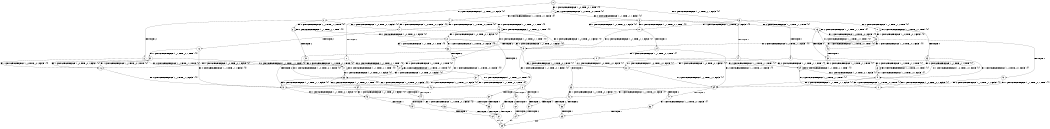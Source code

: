 digraph BCG {
size = "7, 10.5";
center = TRUE;
node [shape = circle];
0 [peripheries = 2];
0 -> 1 [label = "EX !1 !ATOMIC_EXCH_BRANCH (1, +0, TRUE, +0, 1, TRUE) !{0}"];
0 -> 2 [label = "EX !2 !ATOMIC_EXCH_BRANCH (1, +1, TRUE, +1, 1, FALSE) !{0}"];
0 -> 3 [label = "EX !0 !ATOMIC_EXCH_BRANCH (1, +1, TRUE, +1, 1, FALSE) !{0}"];
1 -> 4 [label = "EX !2 !ATOMIC_EXCH_BRANCH (1, +1, TRUE, +1, 1, FALSE) !{0}"];
1 -> 5 [label = "EX !0 !ATOMIC_EXCH_BRANCH (1, +1, TRUE, +1, 1, FALSE) !{0}"];
1 -> 1 [label = "EX !1 !ATOMIC_EXCH_BRANCH (1, +0, TRUE, +0, 1, TRUE) !{0}"];
2 -> 6 [label = "TERMINATE !2"];
2 -> 7 [label = "EX !1 !ATOMIC_EXCH_BRANCH (1, +0, TRUE, +0, 1, FALSE) !{0}"];
2 -> 8 [label = "EX !0 !ATOMIC_EXCH_BRANCH (1, +1, TRUE, +1, 1, TRUE) !{0}"];
3 -> 9 [label = "TERMINATE !0"];
3 -> 10 [label = "EX !1 !ATOMIC_EXCH_BRANCH (1, +0, TRUE, +0, 1, FALSE) !{0}"];
3 -> 11 [label = "EX !2 !ATOMIC_EXCH_BRANCH (1, +1, TRUE, +1, 1, TRUE) !{0}"];
4 -> 12 [label = "TERMINATE !2"];
4 -> 13 [label = "EX !0 !ATOMIC_EXCH_BRANCH (1, +1, TRUE, +1, 1, TRUE) !{0}"];
4 -> 7 [label = "EX !1 !ATOMIC_EXCH_BRANCH (1, +0, TRUE, +0, 1, FALSE) !{0}"];
5 -> 14 [label = "TERMINATE !0"];
5 -> 15 [label = "EX !2 !ATOMIC_EXCH_BRANCH (1, +1, TRUE, +1, 1, TRUE) !{0}"];
5 -> 10 [label = "EX !1 !ATOMIC_EXCH_BRANCH (1, +0, TRUE, +0, 1, FALSE) !{0}"];
6 -> 16 [label = "EX !1 !ATOMIC_EXCH_BRANCH (1, +0, TRUE, +0, 1, FALSE) !{0}"];
6 -> 17 [label = "EX !0 !ATOMIC_EXCH_BRANCH (1, +1, TRUE, +1, 1, TRUE) !{0}"];
7 -> 18 [label = "TERMINATE !2"];
7 -> 19 [label = "EX !0 !ATOMIC_EXCH_BRANCH (1, +1, TRUE, +1, 1, FALSE) !{0}"];
7 -> 4 [label = "EX !1 !ATOMIC_EXCH_BRANCH (1, +1, TRUE, +0, 1, TRUE) !{0}"];
8 -> 20 [label = "TERMINATE !2"];
8 -> 21 [label = "EX !1 !ATOMIC_EXCH_BRANCH (1, +0, TRUE, +0, 1, FALSE) !{0}"];
8 -> 8 [label = "EX !0 !ATOMIC_EXCH_BRANCH (1, +1, TRUE, +1, 1, TRUE) !{0}"];
9 -> 22 [label = "EX !1 !ATOMIC_EXCH_BRANCH (1, +0, TRUE, +0, 1, FALSE) !{1}"];
9 -> 23 [label = "EX !2 !ATOMIC_EXCH_BRANCH (1, +1, TRUE, +1, 1, TRUE) !{1}"];
10 -> 24 [label = "TERMINATE !0"];
10 -> 19 [label = "EX !2 !ATOMIC_EXCH_BRANCH (1, +1, TRUE, +1, 1, FALSE) !{0}"];
10 -> 5 [label = "EX !1 !ATOMIC_EXCH_BRANCH (1, +1, TRUE, +0, 1, TRUE) !{0}"];
11 -> 25 [label = "TERMINATE !0"];
11 -> 26 [label = "EX !1 !ATOMIC_EXCH_BRANCH (1, +0, TRUE, +0, 1, FALSE) !{0}"];
11 -> 11 [label = "EX !2 !ATOMIC_EXCH_BRANCH (1, +1, TRUE, +1, 1, TRUE) !{0}"];
12 -> 27 [label = "EX !0 !ATOMIC_EXCH_BRANCH (1, +1, TRUE, +1, 1, TRUE) !{0}"];
12 -> 16 [label = "EX !1 !ATOMIC_EXCH_BRANCH (1, +0, TRUE, +0, 1, FALSE) !{0}"];
13 -> 28 [label = "TERMINATE !2"];
13 -> 21 [label = "EX !1 !ATOMIC_EXCH_BRANCH (1, +0, TRUE, +0, 1, FALSE) !{0}"];
13 -> 13 [label = "EX !0 !ATOMIC_EXCH_BRANCH (1, +1, TRUE, +1, 1, TRUE) !{0}"];
14 -> 29 [label = "EX !2 !ATOMIC_EXCH_BRANCH (1, +1, TRUE, +1, 1, TRUE) !{1}"];
14 -> 22 [label = "EX !1 !ATOMIC_EXCH_BRANCH (1, +0, TRUE, +0, 1, FALSE) !{1}"];
15 -> 30 [label = "TERMINATE !0"];
15 -> 15 [label = "EX !2 !ATOMIC_EXCH_BRANCH (1, +1, TRUE, +1, 1, TRUE) !{0}"];
15 -> 26 [label = "EX !1 !ATOMIC_EXCH_BRANCH (1, +0, TRUE, +0, 1, FALSE) !{0}"];
16 -> 31 [label = "EX !0 !ATOMIC_EXCH_BRANCH (1, +1, TRUE, +1, 1, FALSE) !{0}"];
16 -> 32 [label = "EX !1 !ATOMIC_EXCH_BRANCH (1, +1, TRUE, +0, 1, TRUE) !{0}"];
17 -> 33 [label = "EX !1 !ATOMIC_EXCH_BRANCH (1, +0, TRUE, +0, 1, FALSE) !{0}"];
17 -> 17 [label = "EX !0 !ATOMIC_EXCH_BRANCH (1, +1, TRUE, +1, 1, TRUE) !{0}"];
18 -> 31 [label = "EX !0 !ATOMIC_EXCH_BRANCH (1, +1, TRUE, +1, 1, FALSE) !{0}"];
18 -> 32 [label = "EX !1 !ATOMIC_EXCH_BRANCH (1, +1, TRUE, +0, 1, TRUE) !{0}"];
19 -> 34 [label = "TERMINATE !2"];
19 -> 35 [label = "TERMINATE !0"];
19 -> 36 [label = "EX !1 !ATOMIC_EXCH_BRANCH (1, +1, TRUE, +0, 1, FALSE) !{0}"];
20 -> 33 [label = "EX !1 !ATOMIC_EXCH_BRANCH (1, +0, TRUE, +0, 1, FALSE) !{0}"];
20 -> 17 [label = "EX !0 !ATOMIC_EXCH_BRANCH (1, +1, TRUE, +1, 1, TRUE) !{0}"];
21 -> 37 [label = "TERMINATE !2"];
21 -> 38 [label = "EX !1 !ATOMIC_EXCH_BRANCH (1, +1, TRUE, +0, 1, TRUE) !{0}"];
21 -> 19 [label = "EX !0 !ATOMIC_EXCH_BRANCH (1, +1, TRUE, +1, 1, FALSE) !{0}"];
22 -> 39 [label = "EX !2 !ATOMIC_EXCH_BRANCH (1, +1, TRUE, +1, 1, FALSE) !{1}"];
22 -> 40 [label = "EX !1 !ATOMIC_EXCH_BRANCH (1, +1, TRUE, +0, 1, TRUE) !{1}"];
23 -> 41 [label = "EX !1 !ATOMIC_EXCH_BRANCH (1, +0, TRUE, +0, 1, FALSE) !{1}"];
23 -> 23 [label = "EX !2 !ATOMIC_EXCH_BRANCH (1, +1, TRUE, +1, 1, TRUE) !{1}"];
24 -> 39 [label = "EX !2 !ATOMIC_EXCH_BRANCH (1, +1, TRUE, +1, 1, FALSE) !{1}"];
24 -> 40 [label = "EX !1 !ATOMIC_EXCH_BRANCH (1, +1, TRUE, +0, 1, TRUE) !{1}"];
25 -> 41 [label = "EX !1 !ATOMIC_EXCH_BRANCH (1, +0, TRUE, +0, 1, FALSE) !{1}"];
25 -> 23 [label = "EX !2 !ATOMIC_EXCH_BRANCH (1, +1, TRUE, +1, 1, TRUE) !{1}"];
26 -> 42 [label = "TERMINATE !0"];
26 -> 19 [label = "EX !2 !ATOMIC_EXCH_BRANCH (1, +1, TRUE, +1, 1, FALSE) !{0}"];
26 -> 43 [label = "EX !1 !ATOMIC_EXCH_BRANCH (1, +1, TRUE, +0, 1, TRUE) !{0}"];
27 -> 33 [label = "EX !1 !ATOMIC_EXCH_BRANCH (1, +0, TRUE, +0, 1, FALSE) !{0}"];
27 -> 27 [label = "EX !0 !ATOMIC_EXCH_BRANCH (1, +1, TRUE, +1, 1, TRUE) !{0}"];
28 -> 33 [label = "EX !1 !ATOMIC_EXCH_BRANCH (1, +0, TRUE, +0, 1, FALSE) !{0}"];
28 -> 27 [label = "EX !0 !ATOMIC_EXCH_BRANCH (1, +1, TRUE, +1, 1, TRUE) !{0}"];
29 -> 29 [label = "EX !2 !ATOMIC_EXCH_BRANCH (1, +1, TRUE, +1, 1, TRUE) !{1}"];
29 -> 41 [label = "EX !1 !ATOMIC_EXCH_BRANCH (1, +0, TRUE, +0, 1, FALSE) !{1}"];
30 -> 29 [label = "EX !2 !ATOMIC_EXCH_BRANCH (1, +1, TRUE, +1, 1, TRUE) !{1}"];
30 -> 41 [label = "EX !1 !ATOMIC_EXCH_BRANCH (1, +0, TRUE, +0, 1, FALSE) !{1}"];
31 -> 44 [label = "TERMINATE !0"];
31 -> 45 [label = "EX !1 !ATOMIC_EXCH_BRANCH (1, +1, TRUE, +0, 1, FALSE) !{0}"];
32 -> 27 [label = "EX !0 !ATOMIC_EXCH_BRANCH (1, +1, TRUE, +1, 1, TRUE) !{0}"];
32 -> 16 [label = "EX !1 !ATOMIC_EXCH_BRANCH (1, +0, TRUE, +0, 1, FALSE) !{0}"];
33 -> 46 [label = "EX !1 !ATOMIC_EXCH_BRANCH (1, +1, TRUE, +0, 1, TRUE) !{0}"];
33 -> 31 [label = "EX !0 !ATOMIC_EXCH_BRANCH (1, +1, TRUE, +1, 1, FALSE) !{0}"];
34 -> 44 [label = "TERMINATE !0"];
34 -> 45 [label = "EX !1 !ATOMIC_EXCH_BRANCH (1, +1, TRUE, +0, 1, FALSE) !{0}"];
35 -> 47 [label = "TERMINATE !2"];
35 -> 48 [label = "EX !1 !ATOMIC_EXCH_BRANCH (1, +1, TRUE, +0, 1, FALSE) !{1}"];
36 -> 49 [label = "TERMINATE !1"];
36 -> 50 [label = "TERMINATE !2"];
36 -> 51 [label = "TERMINATE !0"];
37 -> 46 [label = "EX !1 !ATOMIC_EXCH_BRANCH (1, +1, TRUE, +0, 1, TRUE) !{0}"];
37 -> 31 [label = "EX !0 !ATOMIC_EXCH_BRANCH (1, +1, TRUE, +1, 1, FALSE) !{0}"];
38 -> 28 [label = "TERMINATE !2"];
38 -> 21 [label = "EX !1 !ATOMIC_EXCH_BRANCH (1, +0, TRUE, +0, 1, FALSE) !{0}"];
38 -> 13 [label = "EX !0 !ATOMIC_EXCH_BRANCH (1, +1, TRUE, +1, 1, TRUE) !{0}"];
39 -> 47 [label = "TERMINATE !2"];
39 -> 48 [label = "EX !1 !ATOMIC_EXCH_BRANCH (1, +1, TRUE, +0, 1, FALSE) !{1}"];
40 -> 29 [label = "EX !2 !ATOMIC_EXCH_BRANCH (1, +1, TRUE, +1, 1, TRUE) !{1}"];
40 -> 22 [label = "EX !1 !ATOMIC_EXCH_BRANCH (1, +0, TRUE, +0, 1, FALSE) !{1}"];
41 -> 39 [label = "EX !2 !ATOMIC_EXCH_BRANCH (1, +1, TRUE, +1, 1, FALSE) !{1}"];
41 -> 52 [label = "EX !1 !ATOMIC_EXCH_BRANCH (1, +1, TRUE, +0, 1, TRUE) !{1}"];
42 -> 39 [label = "EX !2 !ATOMIC_EXCH_BRANCH (1, +1, TRUE, +1, 1, FALSE) !{1}"];
42 -> 52 [label = "EX !1 !ATOMIC_EXCH_BRANCH (1, +1, TRUE, +0, 1, TRUE) !{1}"];
43 -> 30 [label = "TERMINATE !0"];
43 -> 15 [label = "EX !2 !ATOMIC_EXCH_BRANCH (1, +1, TRUE, +1, 1, TRUE) !{0}"];
43 -> 26 [label = "EX !1 !ATOMIC_EXCH_BRANCH (1, +0, TRUE, +0, 1, FALSE) !{0}"];
44 -> 53 [label = "EX !1 !ATOMIC_EXCH_BRANCH (1, +1, TRUE, +0, 1, FALSE) !{2}"];
45 -> 54 [label = "TERMINATE !1"];
45 -> 55 [label = "TERMINATE !0"];
46 -> 33 [label = "EX !1 !ATOMIC_EXCH_BRANCH (1, +0, TRUE, +0, 1, FALSE) !{0}"];
46 -> 27 [label = "EX !0 !ATOMIC_EXCH_BRANCH (1, +1, TRUE, +1, 1, TRUE) !{0}"];
47 -> 56 [label = "EX !1 !ATOMIC_EXCH_BRANCH (1, +1, TRUE, +0, 1, FALSE) !{1}"];
48 -> 57 [label = "TERMINATE !1"];
48 -> 58 [label = "TERMINATE !2"];
49 -> 59 [label = "TERMINATE !2"];
49 -> 60 [label = "TERMINATE !0"];
50 -> 54 [label = "TERMINATE !1"];
50 -> 55 [label = "TERMINATE !0"];
51 -> 57 [label = "TERMINATE !1"];
51 -> 58 [label = "TERMINATE !2"];
52 -> 29 [label = "EX !2 !ATOMIC_EXCH_BRANCH (1, +1, TRUE, +1, 1, TRUE) !{1}"];
52 -> 41 [label = "EX !1 !ATOMIC_EXCH_BRANCH (1, +0, TRUE, +0, 1, FALSE) !{1}"];
53 -> 61 [label = "TERMINATE !1"];
54 -> 62 [label = "TERMINATE !0"];
55 -> 61 [label = "TERMINATE !1"];
56 -> 63 [label = "TERMINATE !1"];
57 -> 64 [label = "TERMINATE !2"];
58 -> 63 [label = "TERMINATE !1"];
59 -> 62 [label = "TERMINATE !0"];
60 -> 64 [label = "TERMINATE !2"];
61 -> 65 [label = "exit"];
62 -> 65 [label = "exit"];
63 -> 65 [label = "exit"];
64 -> 65 [label = "exit"];
}
